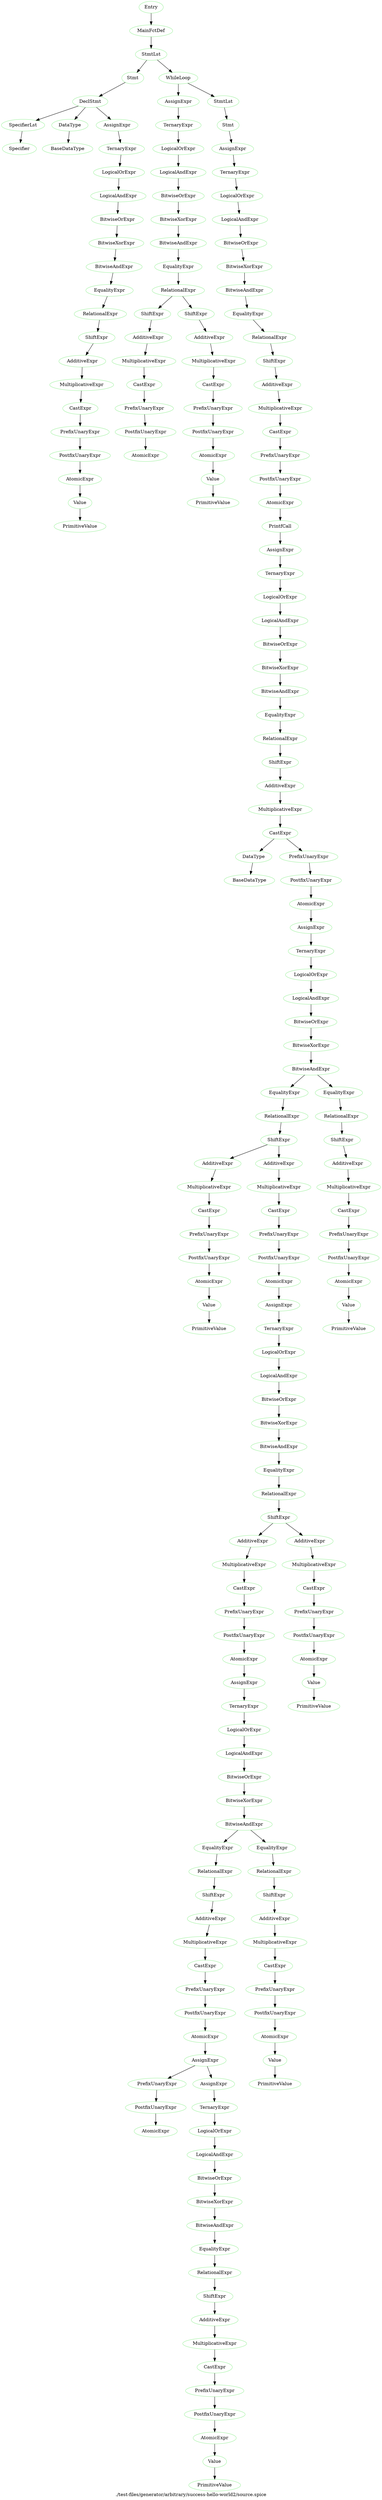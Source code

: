 digraph {
 rankdir="TB";
 label="./test-files/generator/arbitrary/success-hello-world2/source.spice";
 L1C1_Entry [color="lightgreen",label="Entry"];
 L3C1_MainFctDef [color="lightgreen",label="MainFctDef"];
 L1C1_Entry -> L3C1_MainFctDef;
 L4C5_StmtLst [color="lightgreen",label="StmtLst"];
 L3C1_MainFctDef -> L4C5_StmtLst;
 L4C5_Stmt [color="lightgreen",label="Stmt"];
 L4C5_StmtLst -> L4C5_Stmt;
 L4C5_DeclStmt [color="lightgreen",label="DeclStmt"];
 L4C5_Stmt -> L4C5_DeclStmt;
 L4C5_SpecifierLst [color="lightgreen",label="SpecifierLst"];
 L4C5_DeclStmt -> L4C5_SpecifierLst;
 L4C5_Specifier [color="lightgreen",label="Specifier"];
 L4C5_SpecifierLst -> L4C5_Specifier;
 L4C14_DataType [color="lightgreen",label="DataType"];
 L4C5_DeclStmt -> L4C14_DataType;
 L4C14_BaseDataType [color="lightgreen",label="BaseDataType"];
 L4C14_DataType -> L4C14_BaseDataType;
 L4C24_AssignExpr [color="lightgreen",label="AssignExpr"];
 L4C5_DeclStmt -> L4C24_AssignExpr;
 L4C24_TernaryExpr [color="lightgreen",label="TernaryExpr"];
 L4C24_AssignExpr -> L4C24_TernaryExpr;
 L4C24_LogicalOrExpr [color="lightgreen",label="LogicalOrExpr"];
 L4C24_TernaryExpr -> L4C24_LogicalOrExpr;
 L4C24_LogicalAndExpr [color="lightgreen",label="LogicalAndExpr"];
 L4C24_LogicalOrExpr -> L4C24_LogicalAndExpr;
 L4C24_BitwiseOrExpr [color="lightgreen",label="BitwiseOrExpr"];
 L4C24_LogicalAndExpr -> L4C24_BitwiseOrExpr;
 L4C24_BitwiseXorExpr [color="lightgreen",label="BitwiseXorExpr"];
 L4C24_BitwiseOrExpr -> L4C24_BitwiseXorExpr;
 L4C24_BitwiseAndExpr [color="lightgreen",label="BitwiseAndExpr"];
 L4C24_BitwiseXorExpr -> L4C24_BitwiseAndExpr;
 L4C24_EqualityExpr [color="lightgreen",label="EqualityExpr"];
 L4C24_BitwiseAndExpr -> L4C24_EqualityExpr;
 L4C24_RelationalExpr [color="lightgreen",label="RelationalExpr"];
 L4C24_EqualityExpr -> L4C24_RelationalExpr;
 L4C24_ShiftExpr [color="lightgreen",label="ShiftExpr"];
 L4C24_RelationalExpr -> L4C24_ShiftExpr;
 L4C24_AdditiveExpr [color="lightgreen",label="AdditiveExpr"];
 L4C24_ShiftExpr -> L4C24_AdditiveExpr;
 L4C24_MultiplicativeExpr [color="lightgreen",label="MultiplicativeExpr"];
 L4C24_AdditiveExpr -> L4C24_MultiplicativeExpr;
 L4C24_CastExpr [color="lightgreen",label="CastExpr"];
 L4C24_MultiplicativeExpr -> L4C24_CastExpr;
 L4C24_PrefixUnaryExpr [color="lightgreen",label="PrefixUnaryExpr"];
 L4C24_CastExpr -> L4C24_PrefixUnaryExpr;
 L4C24_PostfixUnaryExpr [color="lightgreen",label="PostfixUnaryExpr"];
 L4C24_PrefixUnaryExpr -> L4C24_PostfixUnaryExpr;
 L4C24_AtomicExpr [color="lightgreen",label="AtomicExpr"];
 L4C24_PostfixUnaryExpr -> L4C24_AtomicExpr;
 L4C24_Value [color="lightgreen",label="Value"];
 L4C24_AtomicExpr -> L4C24_Value;
 L4C24_PrimitiveValue [color="lightgreen",label="PrimitiveValue"];
 L4C24_Value -> L4C24_PrimitiveValue;
 L5C5_WhileLoop [color="lightgreen",label="WhileLoop"];
 L4C5_StmtLst -> L5C5_WhileLoop;
 L5C11_AssignExpr [color="lightgreen",label="AssignExpr"];
 L5C5_WhileLoop -> L5C11_AssignExpr;
 L5C11_TernaryExpr [color="lightgreen",label="TernaryExpr"];
 L5C11_AssignExpr -> L5C11_TernaryExpr;
 L5C11_LogicalOrExpr [color="lightgreen",label="LogicalOrExpr"];
 L5C11_TernaryExpr -> L5C11_LogicalOrExpr;
 L5C11_LogicalAndExpr [color="lightgreen",label="LogicalAndExpr"];
 L5C11_LogicalOrExpr -> L5C11_LogicalAndExpr;
 L5C11_BitwiseOrExpr [color="lightgreen",label="BitwiseOrExpr"];
 L5C11_LogicalAndExpr -> L5C11_BitwiseOrExpr;
 L5C11_BitwiseXorExpr [color="lightgreen",label="BitwiseXorExpr"];
 L5C11_BitwiseOrExpr -> L5C11_BitwiseXorExpr;
 L5C11_BitwiseAndExpr [color="lightgreen",label="BitwiseAndExpr"];
 L5C11_BitwiseXorExpr -> L5C11_BitwiseAndExpr;
 L5C11_EqualityExpr [color="lightgreen",label="EqualityExpr"];
 L5C11_BitwiseAndExpr -> L5C11_EqualityExpr;
 L5C11_RelationalExpr [color="lightgreen",label="RelationalExpr"];
 L5C11_EqualityExpr -> L5C11_RelationalExpr;
 L5C11_ShiftExpr [color="lightgreen",label="ShiftExpr"];
 L5C11_RelationalExpr -> L5C11_ShiftExpr;
 L5C11_AdditiveExpr [color="lightgreen",label="AdditiveExpr"];
 L5C11_ShiftExpr -> L5C11_AdditiveExpr;
 L5C11_MultiplicativeExpr [color="lightgreen",label="MultiplicativeExpr"];
 L5C11_AdditiveExpr -> L5C11_MultiplicativeExpr;
 L5C11_CastExpr [color="lightgreen",label="CastExpr"];
 L5C11_MultiplicativeExpr -> L5C11_CastExpr;
 L5C11_PrefixUnaryExpr [color="lightgreen",label="PrefixUnaryExpr"];
 L5C11_CastExpr -> L5C11_PrefixUnaryExpr;
 L5C11_PostfixUnaryExpr [color="lightgreen",label="PostfixUnaryExpr"];
 L5C11_PrefixUnaryExpr -> L5C11_PostfixUnaryExpr;
 L5C11_AtomicExpr [color="lightgreen",label="AtomicExpr"];
 L5C11_PostfixUnaryExpr -> L5C11_AtomicExpr;
 L5C16_ShiftExpr [color="lightgreen",label="ShiftExpr"];
 L5C11_RelationalExpr -> L5C16_ShiftExpr;
 L5C16_AdditiveExpr [color="lightgreen",label="AdditiveExpr"];
 L5C16_ShiftExpr -> L5C16_AdditiveExpr;
 L5C16_MultiplicativeExpr [color="lightgreen",label="MultiplicativeExpr"];
 L5C16_AdditiveExpr -> L5C16_MultiplicativeExpr;
 L5C16_CastExpr [color="lightgreen",label="CastExpr"];
 L5C16_MultiplicativeExpr -> L5C16_CastExpr;
 L5C16_PrefixUnaryExpr [color="lightgreen",label="PrefixUnaryExpr"];
 L5C16_CastExpr -> L5C16_PrefixUnaryExpr;
 L5C16_PostfixUnaryExpr [color="lightgreen",label="PostfixUnaryExpr"];
 L5C16_PrefixUnaryExpr -> L5C16_PostfixUnaryExpr;
 L5C16_AtomicExpr [color="lightgreen",label="AtomicExpr"];
 L5C16_PostfixUnaryExpr -> L5C16_AtomicExpr;
 L5C16_Value [color="lightgreen",label="Value"];
 L5C16_AtomicExpr -> L5C16_Value;
 L5C16_PrimitiveValue [color="lightgreen",label="PrimitiveValue"];
 L5C16_Value -> L5C16_PrimitiveValue;
 L6C9_StmtLst [color="lightgreen",label="StmtLst"];
 L5C5_WhileLoop -> L6C9_StmtLst;
 L6C9_Stmt [color="lightgreen",label="Stmt"];
 L6C9_StmtLst -> L6C9_Stmt;
 L6C9_AssignExpr [color="lightgreen",label="AssignExpr"];
 L6C9_Stmt -> L6C9_AssignExpr;
 L6C9_TernaryExpr [color="lightgreen",label="TernaryExpr"];
 L6C9_AssignExpr -> L6C9_TernaryExpr;
 L6C9_LogicalOrExpr [color="lightgreen",label="LogicalOrExpr"];
 L6C9_TernaryExpr -> L6C9_LogicalOrExpr;
 L6C9_LogicalAndExpr [color="lightgreen",label="LogicalAndExpr"];
 L6C9_LogicalOrExpr -> L6C9_LogicalAndExpr;
 L6C9_BitwiseOrExpr [color="lightgreen",label="BitwiseOrExpr"];
 L6C9_LogicalAndExpr -> L6C9_BitwiseOrExpr;
 L6C9_BitwiseXorExpr [color="lightgreen",label="BitwiseXorExpr"];
 L6C9_BitwiseOrExpr -> L6C9_BitwiseXorExpr;
 L6C9_BitwiseAndExpr [color="lightgreen",label="BitwiseAndExpr"];
 L6C9_BitwiseXorExpr -> L6C9_BitwiseAndExpr;
 L6C9_EqualityExpr [color="lightgreen",label="EqualityExpr"];
 L6C9_BitwiseAndExpr -> L6C9_EqualityExpr;
 L6C9_RelationalExpr [color="lightgreen",label="RelationalExpr"];
 L6C9_EqualityExpr -> L6C9_RelationalExpr;
 L6C9_ShiftExpr [color="lightgreen",label="ShiftExpr"];
 L6C9_RelationalExpr -> L6C9_ShiftExpr;
 L6C9_AdditiveExpr [color="lightgreen",label="AdditiveExpr"];
 L6C9_ShiftExpr -> L6C9_AdditiveExpr;
 L6C9_MultiplicativeExpr [color="lightgreen",label="MultiplicativeExpr"];
 L6C9_AdditiveExpr -> L6C9_MultiplicativeExpr;
 L6C9_CastExpr [color="lightgreen",label="CastExpr"];
 L6C9_MultiplicativeExpr -> L6C9_CastExpr;
 L6C9_PrefixUnaryExpr [color="lightgreen",label="PrefixUnaryExpr"];
 L6C9_CastExpr -> L6C9_PrefixUnaryExpr;
 L6C9_PostfixUnaryExpr [color="lightgreen",label="PostfixUnaryExpr"];
 L6C9_PrefixUnaryExpr -> L6C9_PostfixUnaryExpr;
 L6C9_AtomicExpr [color="lightgreen",label="AtomicExpr"];
 L6C9_PostfixUnaryExpr -> L6C9_AtomicExpr;
 L6C9_PrintfCall [color="lightgreen",label="PrintfCall"];
 L6C9_AtomicExpr -> L6C9_PrintfCall;
 L6C22_AssignExpr [color="lightgreen",label="AssignExpr"];
 L6C9_PrintfCall -> L6C22_AssignExpr;
 L6C22_TernaryExpr [color="lightgreen",label="TernaryExpr"];
 L6C22_AssignExpr -> L6C22_TernaryExpr;
 L6C22_LogicalOrExpr [color="lightgreen",label="LogicalOrExpr"];
 L6C22_TernaryExpr -> L6C22_LogicalOrExpr;
 L6C22_LogicalAndExpr [color="lightgreen",label="LogicalAndExpr"];
 L6C22_LogicalOrExpr -> L6C22_LogicalAndExpr;
 L6C22_BitwiseOrExpr [color="lightgreen",label="BitwiseOrExpr"];
 L6C22_LogicalAndExpr -> L6C22_BitwiseOrExpr;
 L6C22_BitwiseXorExpr [color="lightgreen",label="BitwiseXorExpr"];
 L6C22_BitwiseOrExpr -> L6C22_BitwiseXorExpr;
 L6C22_BitwiseAndExpr [color="lightgreen",label="BitwiseAndExpr"];
 L6C22_BitwiseXorExpr -> L6C22_BitwiseAndExpr;
 L6C22_EqualityExpr [color="lightgreen",label="EqualityExpr"];
 L6C22_BitwiseAndExpr -> L6C22_EqualityExpr;
 L6C22_RelationalExpr [color="lightgreen",label="RelationalExpr"];
 L6C22_EqualityExpr -> L6C22_RelationalExpr;
 L6C22_ShiftExpr [color="lightgreen",label="ShiftExpr"];
 L6C22_RelationalExpr -> L6C22_ShiftExpr;
 L6C22_AdditiveExpr [color="lightgreen",label="AdditiveExpr"];
 L6C22_ShiftExpr -> L6C22_AdditiveExpr;
 L6C22_MultiplicativeExpr [color="lightgreen",label="MultiplicativeExpr"];
 L6C22_AdditiveExpr -> L6C22_MultiplicativeExpr;
 L6C22_CastExpr [color="lightgreen",label="CastExpr"];
 L6C22_MultiplicativeExpr -> L6C22_CastExpr;
 L6C23_DataType [color="lightgreen",label="DataType"];
 L6C22_CastExpr -> L6C23_DataType;
 L6C23_BaseDataType [color="lightgreen",label="BaseDataType"];
 L6C23_DataType -> L6C23_BaseDataType;
 L6C29_PrefixUnaryExpr [color="lightgreen",label="PrefixUnaryExpr"];
 L6C22_CastExpr -> L6C29_PrefixUnaryExpr;
 L6C29_PostfixUnaryExpr [color="lightgreen",label="PostfixUnaryExpr"];
 L6C29_PrefixUnaryExpr -> L6C29_PostfixUnaryExpr;
 L6C29_AtomicExpr [color="lightgreen",label="AtomicExpr"];
 L6C29_PostfixUnaryExpr -> L6C29_AtomicExpr;
 L6C30_AssignExpr [color="lightgreen",label="AssignExpr"];
 L6C29_AtomicExpr -> L6C30_AssignExpr;
 L6C30_TernaryExpr [color="lightgreen",label="TernaryExpr"];
 L6C30_AssignExpr -> L6C30_TernaryExpr;
 L6C30_LogicalOrExpr [color="lightgreen",label="LogicalOrExpr"];
 L6C30_TernaryExpr -> L6C30_LogicalOrExpr;
 L6C30_LogicalAndExpr [color="lightgreen",label="LogicalAndExpr"];
 L6C30_LogicalOrExpr -> L6C30_LogicalAndExpr;
 L6C30_BitwiseOrExpr [color="lightgreen",label="BitwiseOrExpr"];
 L6C30_LogicalAndExpr -> L6C30_BitwiseOrExpr;
 L6C30_BitwiseXorExpr [color="lightgreen",label="BitwiseXorExpr"];
 L6C30_BitwiseOrExpr -> L6C30_BitwiseXorExpr;
 L6C30_BitwiseAndExpr [color="lightgreen",label="BitwiseAndExpr"];
 L6C30_BitwiseXorExpr -> L6C30_BitwiseAndExpr;
 L6C30_EqualityExpr [color="lightgreen",label="EqualityExpr"];
 L6C30_BitwiseAndExpr -> L6C30_EqualityExpr;
 L6C30_RelationalExpr [color="lightgreen",label="RelationalExpr"];
 L6C30_EqualityExpr -> L6C30_RelationalExpr;
 L6C30_ShiftExpr [color="lightgreen",label="ShiftExpr"];
 L6C30_RelationalExpr -> L6C30_ShiftExpr;
 L6C30_AdditiveExpr [color="lightgreen",label="AdditiveExpr"];
 L6C30_ShiftExpr -> L6C30_AdditiveExpr;
 L6C30_MultiplicativeExpr [color="lightgreen",label="MultiplicativeExpr"];
 L6C30_AdditiveExpr -> L6C30_MultiplicativeExpr;
 L6C30_CastExpr [color="lightgreen",label="CastExpr"];
 L6C30_MultiplicativeExpr -> L6C30_CastExpr;
 L6C30_PrefixUnaryExpr [color="lightgreen",label="PrefixUnaryExpr"];
 L6C30_CastExpr -> L6C30_PrefixUnaryExpr;
 L6C30_PostfixUnaryExpr [color="lightgreen",label="PostfixUnaryExpr"];
 L6C30_PrefixUnaryExpr -> L6C30_PostfixUnaryExpr;
 L6C30_AtomicExpr [color="lightgreen",label="AtomicExpr"];
 L6C30_PostfixUnaryExpr -> L6C30_AtomicExpr;
 L6C30_Value [color="lightgreen",label="Value"];
 L6C30_AtomicExpr -> L6C30_Value;
 L6C30_PrimitiveValue [color="lightgreen",label="PrimitiveValue"];
 L6C30_Value -> L6C30_PrimitiveValue;
 L6C54_AdditiveExpr [color="lightgreen",label="AdditiveExpr"];
 L6C30_ShiftExpr -> L6C54_AdditiveExpr;
 L6C54_MultiplicativeExpr [color="lightgreen",label="MultiplicativeExpr"];
 L6C54_AdditiveExpr -> L6C54_MultiplicativeExpr;
 L6C54_CastExpr [color="lightgreen",label="CastExpr"];
 L6C54_MultiplicativeExpr -> L6C54_CastExpr;
 L6C54_PrefixUnaryExpr [color="lightgreen",label="PrefixUnaryExpr"];
 L6C54_CastExpr -> L6C54_PrefixUnaryExpr;
 L6C54_PostfixUnaryExpr [color="lightgreen",label="PostfixUnaryExpr"];
 L6C54_PrefixUnaryExpr -> L6C54_PostfixUnaryExpr;
 L6C54_AtomicExpr [color="lightgreen",label="AtomicExpr"];
 L6C54_PostfixUnaryExpr -> L6C54_AtomicExpr;
 L6C55_AssignExpr [color="lightgreen",label="AssignExpr"];
 L6C54_AtomicExpr -> L6C55_AssignExpr;
 L6C55_TernaryExpr [color="lightgreen",label="TernaryExpr"];
 L6C55_AssignExpr -> L6C55_TernaryExpr;
 L6C55_LogicalOrExpr [color="lightgreen",label="LogicalOrExpr"];
 L6C55_TernaryExpr -> L6C55_LogicalOrExpr;
 L6C55_LogicalAndExpr [color="lightgreen",label="LogicalAndExpr"];
 L6C55_LogicalOrExpr -> L6C55_LogicalAndExpr;
 L6C55_BitwiseOrExpr [color="lightgreen",label="BitwiseOrExpr"];
 L6C55_LogicalAndExpr -> L6C55_BitwiseOrExpr;
 L6C55_BitwiseXorExpr [color="lightgreen",label="BitwiseXorExpr"];
 L6C55_BitwiseOrExpr -> L6C55_BitwiseXorExpr;
 L6C55_BitwiseAndExpr [color="lightgreen",label="BitwiseAndExpr"];
 L6C55_BitwiseXorExpr -> L6C55_BitwiseAndExpr;
 L6C55_EqualityExpr [color="lightgreen",label="EqualityExpr"];
 L6C55_BitwiseAndExpr -> L6C55_EqualityExpr;
 L6C55_RelationalExpr [color="lightgreen",label="RelationalExpr"];
 L6C55_EqualityExpr -> L6C55_RelationalExpr;
 L6C55_ShiftExpr [color="lightgreen",label="ShiftExpr"];
 L6C55_RelationalExpr -> L6C55_ShiftExpr;
 L6C55_AdditiveExpr [color="lightgreen",label="AdditiveExpr"];
 L6C55_ShiftExpr -> L6C55_AdditiveExpr;
 L6C55_MultiplicativeExpr [color="lightgreen",label="MultiplicativeExpr"];
 L6C55_AdditiveExpr -> L6C55_MultiplicativeExpr;
 L6C55_CastExpr [color="lightgreen",label="CastExpr"];
 L6C55_MultiplicativeExpr -> L6C55_CastExpr;
 L6C55_PrefixUnaryExpr [color="lightgreen",label="PrefixUnaryExpr"];
 L6C55_CastExpr -> L6C55_PrefixUnaryExpr;
 L6C55_PostfixUnaryExpr [color="lightgreen",label="PostfixUnaryExpr"];
 L6C55_PrefixUnaryExpr -> L6C55_PostfixUnaryExpr;
 L6C55_AtomicExpr [color="lightgreen",label="AtomicExpr"];
 L6C55_PostfixUnaryExpr -> L6C55_AtomicExpr;
 L6C56_AssignExpr [color="lightgreen",label="AssignExpr"];
 L6C55_AtomicExpr -> L6C56_AssignExpr;
 L6C56_TernaryExpr [color="lightgreen",label="TernaryExpr"];
 L6C56_AssignExpr -> L6C56_TernaryExpr;
 L6C56_LogicalOrExpr [color="lightgreen",label="LogicalOrExpr"];
 L6C56_TernaryExpr -> L6C56_LogicalOrExpr;
 L6C56_LogicalAndExpr [color="lightgreen",label="LogicalAndExpr"];
 L6C56_LogicalOrExpr -> L6C56_LogicalAndExpr;
 L6C56_BitwiseOrExpr [color="lightgreen",label="BitwiseOrExpr"];
 L6C56_LogicalAndExpr -> L6C56_BitwiseOrExpr;
 L6C56_BitwiseXorExpr [color="lightgreen",label="BitwiseXorExpr"];
 L6C56_BitwiseOrExpr -> L6C56_BitwiseXorExpr;
 L6C56_BitwiseAndExpr [color="lightgreen",label="BitwiseAndExpr"];
 L6C56_BitwiseXorExpr -> L6C56_BitwiseAndExpr;
 L6C56_EqualityExpr [color="lightgreen",label="EqualityExpr"];
 L6C56_BitwiseAndExpr -> L6C56_EqualityExpr;
 L6C56_RelationalExpr [color="lightgreen",label="RelationalExpr"];
 L6C56_EqualityExpr -> L6C56_RelationalExpr;
 L6C56_ShiftExpr [color="lightgreen",label="ShiftExpr"];
 L6C56_RelationalExpr -> L6C56_ShiftExpr;
 L6C56_AdditiveExpr [color="lightgreen",label="AdditiveExpr"];
 L6C56_ShiftExpr -> L6C56_AdditiveExpr;
 L6C56_MultiplicativeExpr [color="lightgreen",label="MultiplicativeExpr"];
 L6C56_AdditiveExpr -> L6C56_MultiplicativeExpr;
 L6C56_CastExpr [color="lightgreen",label="CastExpr"];
 L6C56_MultiplicativeExpr -> L6C56_CastExpr;
 L6C56_PrefixUnaryExpr [color="lightgreen",label="PrefixUnaryExpr"];
 L6C56_CastExpr -> L6C56_PrefixUnaryExpr;
 L6C56_PostfixUnaryExpr [color="lightgreen",label="PostfixUnaryExpr"];
 L6C56_PrefixUnaryExpr -> L6C56_PostfixUnaryExpr;
 L6C56_AtomicExpr [color="lightgreen",label="AtomicExpr"];
 L6C56_PostfixUnaryExpr -> L6C56_AtomicExpr;
 L6C57_AssignExpr [color="lightgreen",label="AssignExpr"];
 L6C56_AtomicExpr -> L6C57_AssignExpr;
 L6C57_PrefixUnaryExpr [color="lightgreen",label="PrefixUnaryExpr"];
 L6C57_AssignExpr -> L6C57_PrefixUnaryExpr;
 L6C57_PostfixUnaryExpr [color="lightgreen",label="PostfixUnaryExpr"];
 L6C57_PrefixUnaryExpr -> L6C57_PostfixUnaryExpr;
 L6C57_AtomicExpr [color="lightgreen",label="AtomicExpr"];
 L6C57_PostfixUnaryExpr -> L6C57_AtomicExpr;
 L6C64_AssignExpr [color="lightgreen",label="AssignExpr"];
 L6C57_AssignExpr -> L6C64_AssignExpr;
 L6C64_TernaryExpr [color="lightgreen",label="TernaryExpr"];
 L6C64_AssignExpr -> L6C64_TernaryExpr;
 L6C64_LogicalOrExpr [color="lightgreen",label="LogicalOrExpr"];
 L6C64_TernaryExpr -> L6C64_LogicalOrExpr;
 L6C64_LogicalAndExpr [color="lightgreen",label="LogicalAndExpr"];
 L6C64_LogicalOrExpr -> L6C64_LogicalAndExpr;
 L6C64_BitwiseOrExpr [color="lightgreen",label="BitwiseOrExpr"];
 L6C64_LogicalAndExpr -> L6C64_BitwiseOrExpr;
 L6C64_BitwiseXorExpr [color="lightgreen",label="BitwiseXorExpr"];
 L6C64_BitwiseOrExpr -> L6C64_BitwiseXorExpr;
 L6C64_BitwiseAndExpr [color="lightgreen",label="BitwiseAndExpr"];
 L6C64_BitwiseXorExpr -> L6C64_BitwiseAndExpr;
 L6C64_EqualityExpr [color="lightgreen",label="EqualityExpr"];
 L6C64_BitwiseAndExpr -> L6C64_EqualityExpr;
 L6C64_RelationalExpr [color="lightgreen",label="RelationalExpr"];
 L6C64_EqualityExpr -> L6C64_RelationalExpr;
 L6C64_ShiftExpr [color="lightgreen",label="ShiftExpr"];
 L6C64_RelationalExpr -> L6C64_ShiftExpr;
 L6C64_AdditiveExpr [color="lightgreen",label="AdditiveExpr"];
 L6C64_ShiftExpr -> L6C64_AdditiveExpr;
 L6C64_MultiplicativeExpr [color="lightgreen",label="MultiplicativeExpr"];
 L6C64_AdditiveExpr -> L6C64_MultiplicativeExpr;
 L6C64_CastExpr [color="lightgreen",label="CastExpr"];
 L6C64_MultiplicativeExpr -> L6C64_CastExpr;
 L6C64_PrefixUnaryExpr [color="lightgreen",label="PrefixUnaryExpr"];
 L6C64_CastExpr -> L6C64_PrefixUnaryExpr;
 L6C64_PostfixUnaryExpr [color="lightgreen",label="PostfixUnaryExpr"];
 L6C64_PrefixUnaryExpr -> L6C64_PostfixUnaryExpr;
 L6C64_AtomicExpr [color="lightgreen",label="AtomicExpr"];
 L6C64_PostfixUnaryExpr -> L6C64_AtomicExpr;
 L6C64_Value [color="lightgreen",label="Value"];
 L6C64_AtomicExpr -> L6C64_Value;
 L6C64_PrimitiveValue [color="lightgreen",label="PrimitiveValue"];
 L6C64_Value -> L6C64_PrimitiveValue;
 L6C70_EqualityExpr [color="lightgreen",label="EqualityExpr"];
 L6C56_BitwiseAndExpr -> L6C70_EqualityExpr;
 L6C70_RelationalExpr [color="lightgreen",label="RelationalExpr"];
 L6C70_EqualityExpr -> L6C70_RelationalExpr;
 L6C70_ShiftExpr [color="lightgreen",label="ShiftExpr"];
 L6C70_RelationalExpr -> L6C70_ShiftExpr;
 L6C70_AdditiveExpr [color="lightgreen",label="AdditiveExpr"];
 L6C70_ShiftExpr -> L6C70_AdditiveExpr;
 L6C70_MultiplicativeExpr [color="lightgreen",label="MultiplicativeExpr"];
 L6C70_AdditiveExpr -> L6C70_MultiplicativeExpr;
 L6C70_CastExpr [color="lightgreen",label="CastExpr"];
 L6C70_MultiplicativeExpr -> L6C70_CastExpr;
 L6C70_PrefixUnaryExpr [color="lightgreen",label="PrefixUnaryExpr"];
 L6C70_CastExpr -> L6C70_PrefixUnaryExpr;
 L6C70_PostfixUnaryExpr [color="lightgreen",label="PostfixUnaryExpr"];
 L6C70_PrefixUnaryExpr -> L6C70_PostfixUnaryExpr;
 L6C70_AtomicExpr [color="lightgreen",label="AtomicExpr"];
 L6C70_PostfixUnaryExpr -> L6C70_AtomicExpr;
 L6C70_Value [color="lightgreen",label="Value"];
 L6C70_AtomicExpr -> L6C70_Value;
 L6C70_PrimitiveValue [color="lightgreen",label="PrimitiveValue"];
 L6C70_Value -> L6C70_PrimitiveValue;
 L6C77_AdditiveExpr [color="lightgreen",label="AdditiveExpr"];
 L6C55_ShiftExpr -> L6C77_AdditiveExpr;
 L6C77_MultiplicativeExpr [color="lightgreen",label="MultiplicativeExpr"];
 L6C77_AdditiveExpr -> L6C77_MultiplicativeExpr;
 L6C77_CastExpr [color="lightgreen",label="CastExpr"];
 L6C77_MultiplicativeExpr -> L6C77_CastExpr;
 L6C77_PrefixUnaryExpr [color="lightgreen",label="PrefixUnaryExpr"];
 L6C77_CastExpr -> L6C77_PrefixUnaryExpr;
 L6C77_PostfixUnaryExpr [color="lightgreen",label="PostfixUnaryExpr"];
 L6C77_PrefixUnaryExpr -> L6C77_PostfixUnaryExpr;
 L6C77_AtomicExpr [color="lightgreen",label="AtomicExpr"];
 L6C77_PostfixUnaryExpr -> L6C77_AtomicExpr;
 L6C77_Value [color="lightgreen",label="Value"];
 L6C77_AtomicExpr -> L6C77_Value;
 L6C77_PrimitiveValue [color="lightgreen",label="PrimitiveValue"];
 L6C77_Value -> L6C77_PrimitiveValue;
 L6C83_EqualityExpr [color="lightgreen",label="EqualityExpr"];
 L6C30_BitwiseAndExpr -> L6C83_EqualityExpr;
 L6C83_RelationalExpr [color="lightgreen",label="RelationalExpr"];
 L6C83_EqualityExpr -> L6C83_RelationalExpr;
 L6C83_ShiftExpr [color="lightgreen",label="ShiftExpr"];
 L6C83_RelationalExpr -> L6C83_ShiftExpr;
 L6C83_AdditiveExpr [color="lightgreen",label="AdditiveExpr"];
 L6C83_ShiftExpr -> L6C83_AdditiveExpr;
 L6C83_MultiplicativeExpr [color="lightgreen",label="MultiplicativeExpr"];
 L6C83_AdditiveExpr -> L6C83_MultiplicativeExpr;
 L6C83_CastExpr [color="lightgreen",label="CastExpr"];
 L6C83_MultiplicativeExpr -> L6C83_CastExpr;
 L6C83_PrefixUnaryExpr [color="lightgreen",label="PrefixUnaryExpr"];
 L6C83_CastExpr -> L6C83_PrefixUnaryExpr;
 L6C83_PostfixUnaryExpr [color="lightgreen",label="PostfixUnaryExpr"];
 L6C83_PrefixUnaryExpr -> L6C83_PostfixUnaryExpr;
 L6C83_AtomicExpr [color="lightgreen",label="AtomicExpr"];
 L6C83_PostfixUnaryExpr -> L6C83_AtomicExpr;
 L6C83_Value [color="lightgreen",label="Value"];
 L6C83_AtomicExpr -> L6C83_Value;
 L6C83_PrimitiveValue [color="lightgreen",label="PrimitiveValue"];
 L6C83_Value -> L6C83_PrimitiveValue;
}